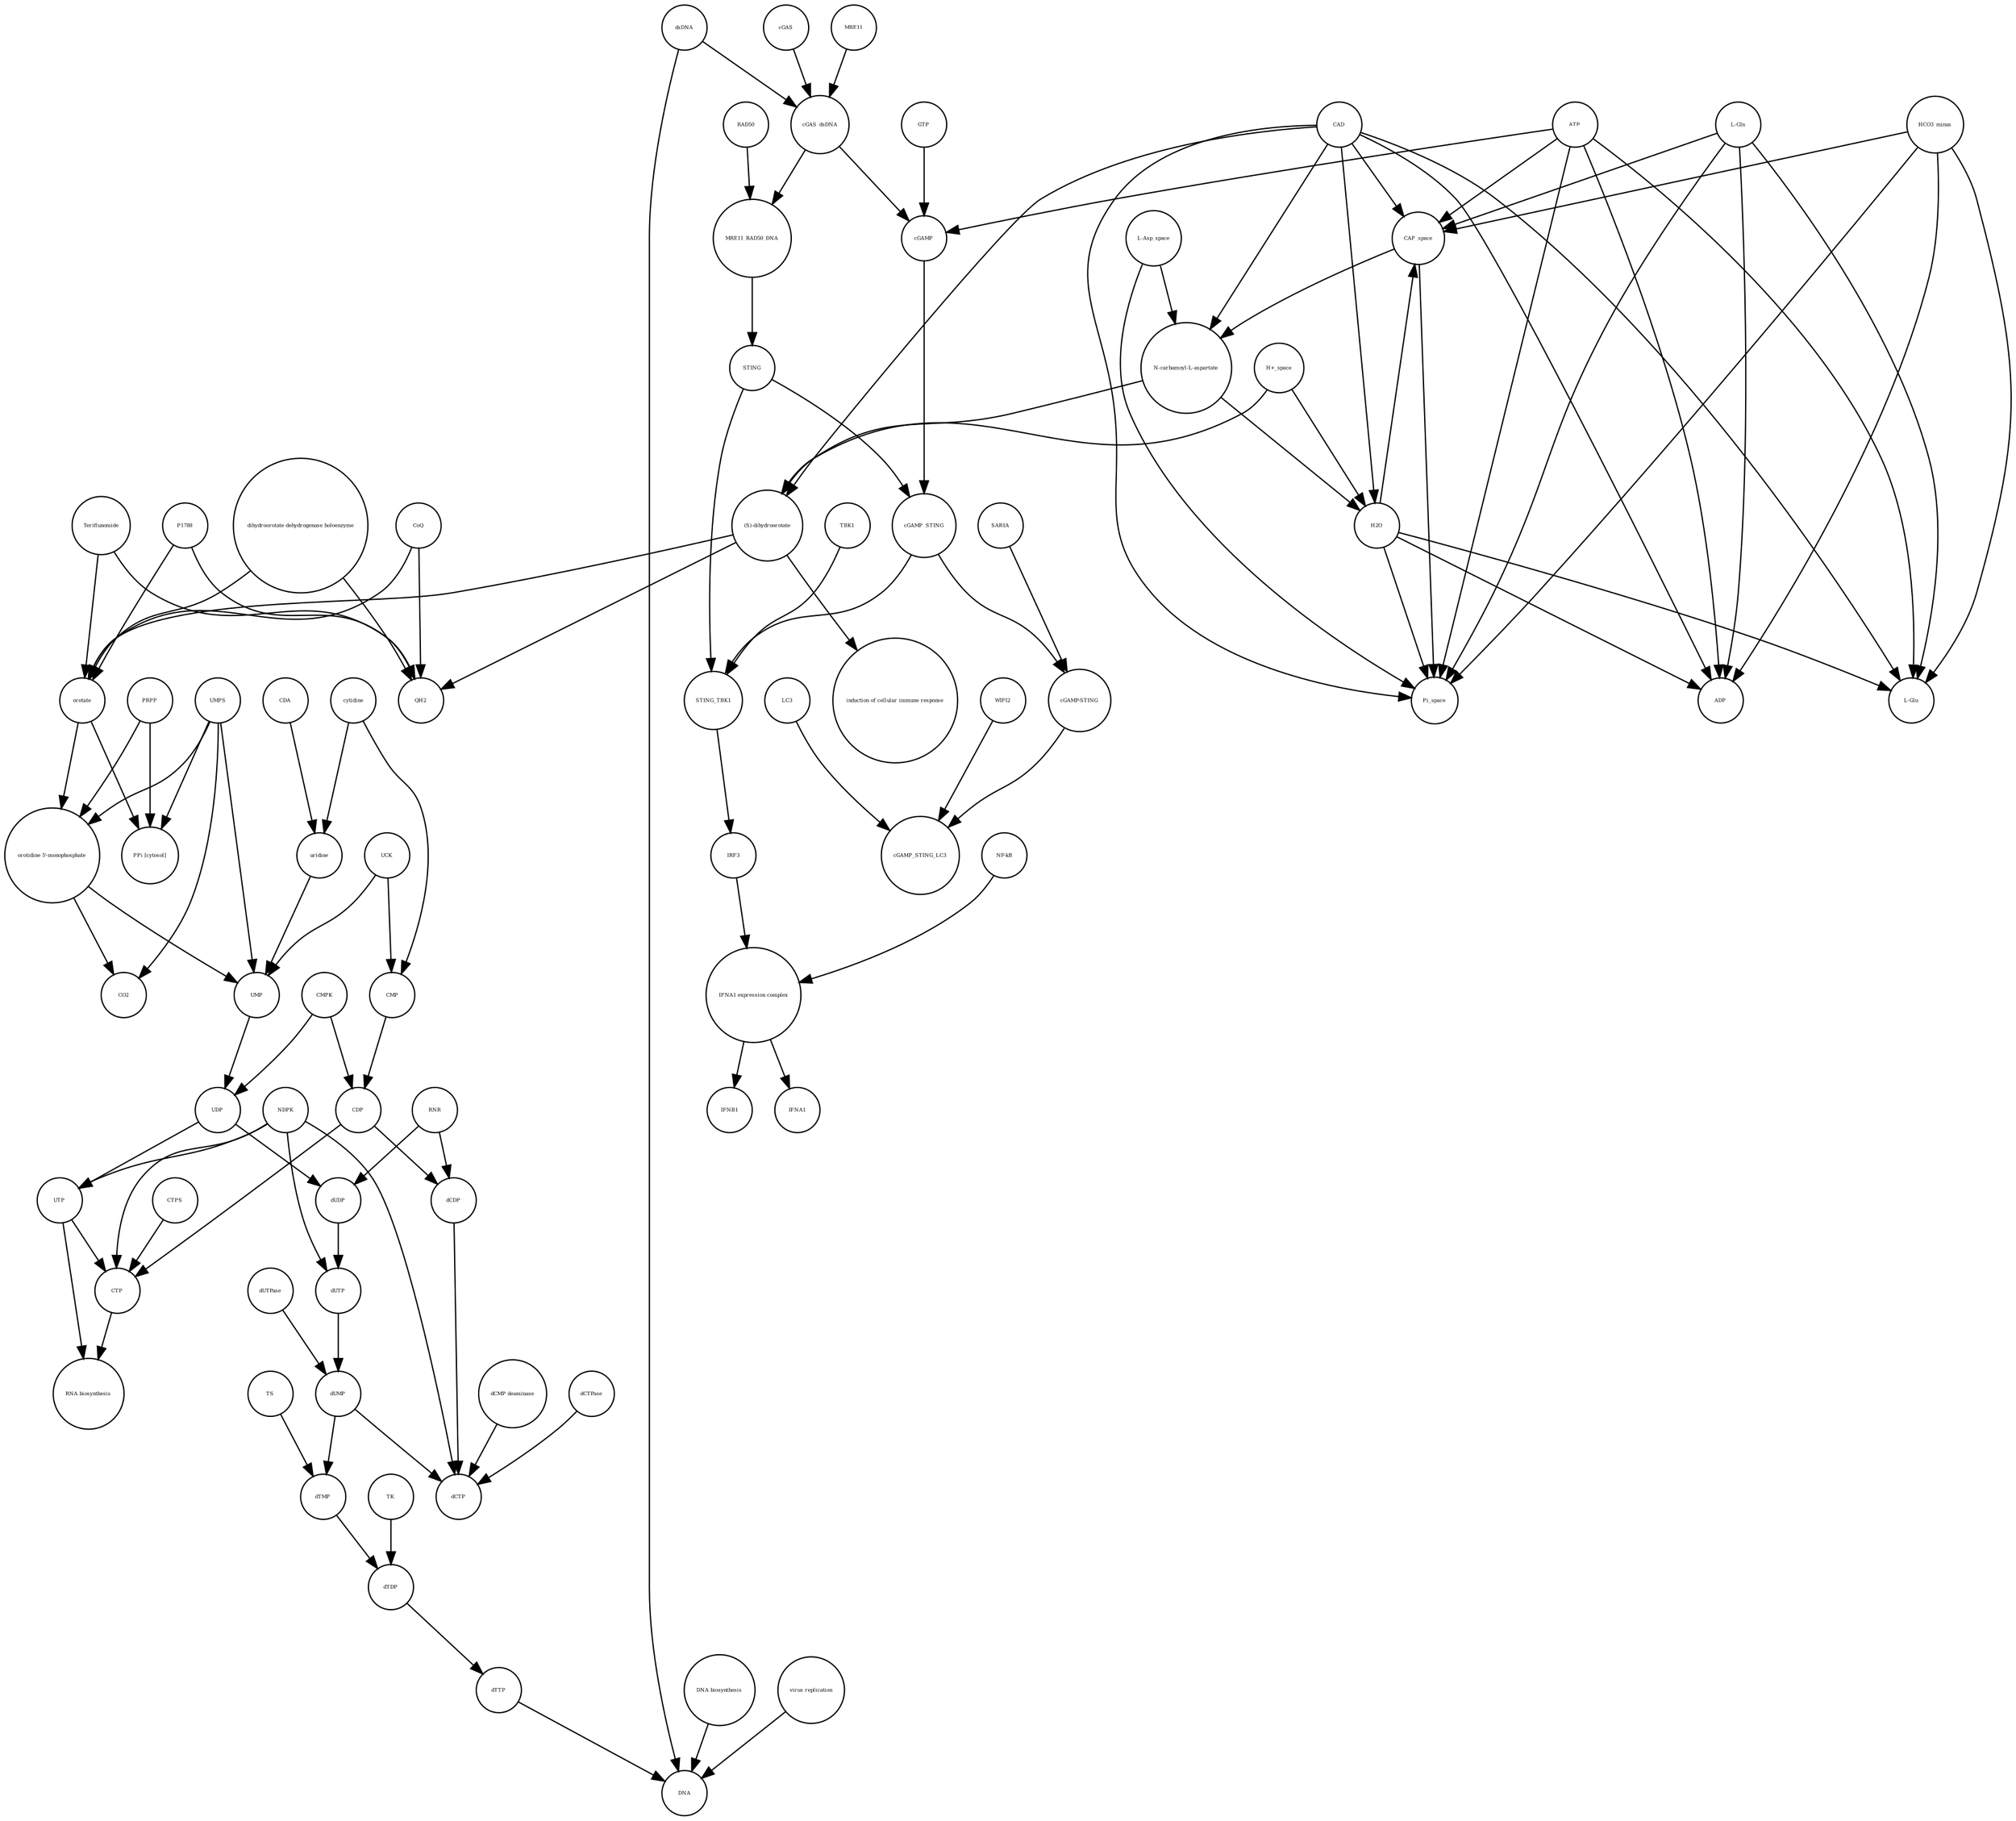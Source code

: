 strict digraph  {
UTP [annotation="", bipartite=0, cls="simple chemical", fontsize=4, label=UTP, shape=circle];
"RNA biosynthesis" [annotation="urn_miriam_obo.go_GO%3A0032774", bipartite=0, cls=phenotype, fontsize=4, label="RNA biosynthesis", shape=circle];
CTP [annotation="", bipartite=0, cls="simple chemical", fontsize=4, label=CTP, shape=circle];
"(S)-dihydroorotate" [annotation="", bipartite=0, cls="simple chemical", fontsize=4, label="(S)-dihydroorotate", shape=circle];
"induction of cellular immune response" [annotation="", bipartite=0, cls=phenotype, fontsize=4, label="induction of cellular immune response", shape=circle];
"L-Glu" [annotation="", bipartite=0, cls="simple chemical", fontsize=4, label="L-Glu", shape=circle];
MRE11 [annotation="", bipartite=0, cls="macromolecule multimer", fontsize=4, label=MRE11, shape=circle];
cGAMP [annotation="", bipartite=0, cls="simple chemical", fontsize=4, label=cGAMP, shape=circle];
dUDP [annotation="", bipartite=0, cls="simple chemical", fontsize=4, label=dUDP, shape=circle];
STING [annotation="", bipartite=0, cls="macromolecule multimer", fontsize=4, label=STING, shape=circle];
"orotidine 5'-monophosphate" [annotation="", bipartite=0, cls="simple chemical", fontsize=4, label="orotidine 5'-monophosphate", shape=circle];
dTDP [annotation="", bipartite=0, cls="simple chemical", fontsize=4, label=dTDP, shape=circle];
CTPS [annotation="", bipartite=0, cls=macromolecule, fontsize=4, label=CTPS, shape=circle];
CoQ [annotation="", bipartite=0, cls="simple chemical", fontsize=4, label=CoQ, shape=circle];
CAP_space [annotation="", bipartite=0, cls="simple chemical", fontsize=4, label=CAP_space, shape=circle];
HCO3_minus [annotation="", bipartite=0, cls="simple chemical", fontsize=4, label=HCO3_minus, shape=circle];
cytidine [annotation="", bipartite=0, cls="simple chemical", fontsize=4, label=cytidine, shape=circle];
"N-carbamoyl-L-aspartate" [annotation="", bipartite=0, cls="simple chemical", fontsize=4, label="N-carbamoyl-L-aspartate", shape=circle];
Teriflunomide [annotation="", bipartite=0, cls="simple chemical", fontsize=4, label=Teriflunomide, shape=circle];
CAD [annotation="", bipartite=0, cls=macromolecule, fontsize=4, label=CAD, shape=circle];
NDPK [annotation="", bipartite=0, cls=macromolecule, fontsize=4, label=NDPK, shape=circle];
dCDP [annotation="", bipartite=0, cls="simple chemical", fontsize=4, label=dCDP, shape=circle];
CDA [annotation="", bipartite=0, cls=macromolecule, fontsize=4, label=CDA, shape=circle];
cGAMP_STING [annotation="", bipartite=0, cls=complex, fontsize=4, label=cGAMP_STING, shape=circle];
dUTP [annotation="", bipartite=0, cls="simple chemical", fontsize=4, label=dUTP, shape=circle];
ATP [annotation="", bipartite=0, cls="simple chemical", fontsize=4, label=ATP, shape=circle];
CO2 [annotation="", bipartite=0, cls="simple chemical", fontsize=4, label=CO2, shape=circle];
RNR [annotation="", bipartite=0, cls=macromolecule, fontsize=4, label=RNR, shape=circle];
"dCMP deaminase" [annotation="", bipartite=0, cls=macromolecule, fontsize=4, label="dCMP deaminase", shape=circle];
CDP [annotation="", bipartite=0, cls="simple chemical", fontsize=4, label=CDP, shape=circle];
dTTP [annotation="", bipartite=0, cls="simple chemical", fontsize=4, label=dTTP, shape=circle];
IRF3 [annotation="", bipartite=0, cls="macromolecule multimer", fontsize=4, label=IRF3, shape=circle];
dUMP [annotation="", bipartite=0, cls="simple chemical", fontsize=4, label=dUMP, shape=circle];
UMPS [annotation="", bipartite=0, cls="macromolecule multimer", fontsize=4, label=UMPS, shape=circle];
dUTPase [annotation="", bipartite=0, cls=macromolecule, fontsize=4, label=dUTPase, shape=circle];
IFNA1 [annotation="", bipartite=0, cls="nucleic acid feature", fontsize=4, label=IFNA1, shape=circle];
LC3 [annotation="", bipartite=0, cls=macromolecule, fontsize=4, label=LC3, shape=circle];
H2O [annotation="", bipartite=0, cls="simple chemical", fontsize=4, label=H2O, shape=circle];
"H+_space" [annotation="", bipartite=0, cls="simple chemical", fontsize=4, label="H+_space", shape=circle];
UDP [annotation="", bipartite=0, cls="simple chemical", fontsize=4, label=UDP, shape=circle];
QH2 [annotation="", bipartite=0, cls="simple chemical", fontsize=4, label=QH2, shape=circle];
TS [annotation="", bipartite=0, cls=macromolecule, fontsize=4, label=TS, shape=circle];
uridine [annotation="", bipartite=0, cls="simple chemical", fontsize=4, label=uridine, shape=circle];
dTMP [annotation="", bipartite=0, cls="simple chemical", fontsize=4, label=dTMP, shape=circle];
cGAS [annotation="", bipartite=0, cls=macromolecule, fontsize=4, label=cGAS, shape=circle];
TK [annotation="", bipartite=0, cls=macromolecule, fontsize=4, label=TK, shape=circle];
dsDNA [annotation="", bipartite=0, cls="simple chemical", fontsize=4, label=dsDNA, shape=circle];
PRPP [annotation="", bipartite=0, cls="simple chemical", fontsize=4, label=PRPP, shape=circle];
UMP [annotation="", bipartite=0, cls="simple chemical", fontsize=4, label=UMP, shape=circle];
TBK1 [annotation="", bipartite=0, cls=macromolecule, fontsize=4, label=TBK1, shape=circle];
"DNA biosynthesis" [annotation="urn_miriam_obo.go_GO%3A0071897", bipartite=0, cls=phenotype, fontsize=4, label="DNA biosynthesis", shape=circle];
DNA [annotation="", bipartite=0, cls="nucleic acid feature", fontsize=4, label=DNA, shape=circle];
"cGAMP-STING" [annotation="", bipartite=0, cls=complex, fontsize=4, label="cGAMP-STING", shape=circle];
Pi_space [annotation="", bipartite=0, cls="simple chemical", fontsize=4, label=Pi_space, shape=circle];
WIPI2 [annotation="", bipartite=0, cls=macromolecule, fontsize=4, label=WIPI2, shape=circle];
CMP [annotation="", bipartite=0, cls="simple chemical", fontsize=4, label=CMP, shape=circle];
"L-Asp_space" [annotation="", bipartite=0, cls="simple chemical", fontsize=4, label="L-Asp_space", shape=circle];
MRE11_RAD50_DNA [annotation="", bipartite=0, cls=complex, fontsize=4, label=MRE11_RAD50_DNA, shape=circle];
P1788 [annotation="", bipartite=0, cls="simple chemical", fontsize=4, label=P1788, shape=circle];
SAR1A [annotation="", bipartite=0, cls=macromolecule, fontsize=4, label=SAR1A, shape=circle];
STING_TBK1 [annotation="", bipartite=0, cls=complex, fontsize=4, label=STING_TBK1, shape=circle];
ADP [annotation="", bipartite=0, cls="simple chemical", fontsize=4, label=ADP, shape=circle];
RAD50 [annotation="", bipartite=0, cls="macromolecule multimer", fontsize=4, label=RAD50, shape=circle];
dCTPase [annotation="", bipartite=0, cls=macromolecule, fontsize=4, label=dCTPase, shape=circle];
orotate [annotation="", bipartite=0, cls="simple chemical", fontsize=4, label=orotate, shape=circle];
"PPi [cytosol]" [annotation="", bipartite=0, cls="simple chemical", fontsize=4, label="PPi [cytosol]", shape=circle];
"virus replication" [annotation="", bipartite=0, cls=phenotype, fontsize=4, label="virus replication", shape=circle];
CMPK [annotation="", bipartite=0, cls=macromolecule, fontsize=4, label=CMPK, shape=circle];
cGAS_dsDNA [annotation="", bipartite=0, cls=complex, fontsize=4, label=cGAS_dsDNA, shape=circle];
dCTP [annotation="", bipartite=0, cls="simple chemical", fontsize=4, label=dCTP, shape=circle];
GTP [annotation="", bipartite=0, cls="simple chemical", fontsize=4, label=GTP, shape=circle];
"NF-kB" [annotation="", bipartite=0, cls=complex, fontsize=4, label="NF-kB", shape=circle];
"IFNA1 expression complex" [annotation="", bipartite=0, cls=complex, fontsize=4, label="IFNA1 expression complex", shape=circle];
cGAMP_STING_LC3 [annotation="", bipartite=0, cls=complex, fontsize=4, label=cGAMP_STING_LC3, shape=circle];
"L-Gln" [annotation="", bipartite=0, cls="simple chemical", fontsize=4, label="L-Gln", shape=circle];
"dihydroorotate dehydrogenase holoenzyme" [annotation="", bipartite=0, cls="simple chemical", fontsize=4, label="dihydroorotate dehydrogenase holoenzyme", shape=circle];
UCK [annotation="", bipartite=0, cls=macromolecule, fontsize=4, label=UCK, shape=circle];
IFNB1 [annotation="", bipartite=0, cls="nucleic acid feature", fontsize=4, label=IFNB1, shape=circle];
UTP -> "RNA biosynthesis"  [annotation="", interaction_type="necessary stimulation"];
UTP -> CTP  [annotation="", interaction_type=production];
CTP -> "RNA biosynthesis"  [annotation="", interaction_type="necessary stimulation"];
"(S)-dihydroorotate" -> "induction of cellular immune response"  [annotation="", interaction_type="necessary stimulation"];
"(S)-dihydroorotate" -> QH2  [annotation="", interaction_type=production];
"(S)-dihydroorotate" -> orotate  [annotation="", interaction_type=production];
MRE11 -> cGAS_dsDNA  [annotation="", interaction_type=production];
cGAMP -> cGAMP_STING  [annotation="", interaction_type=production];
dUDP -> dUTP  [annotation="", interaction_type=production];
STING -> STING_TBK1  [annotation="", interaction_type=production];
STING -> cGAMP_STING  [annotation="", interaction_type=production];
"orotidine 5'-monophosphate" -> UMP  [annotation="", interaction_type=production];
"orotidine 5'-monophosphate" -> CO2  [annotation="", interaction_type=production];
dTDP -> dTTP  [annotation="", interaction_type=production];
CTPS -> CTP  [annotation="", interaction_type=catalysis];
CoQ -> QH2  [annotation="", interaction_type=production];
CoQ -> orotate  [annotation="", interaction_type=production];
CAP_space -> Pi_space  [annotation="", interaction_type=production];
CAP_space -> "N-carbamoyl-L-aspartate"  [annotation="", interaction_type=production];
HCO3_minus -> "L-Glu"  [annotation="", interaction_type=production];
HCO3_minus -> ADP  [annotation="", interaction_type=production];
HCO3_minus -> CAP_space  [annotation="", interaction_type=production];
HCO3_minus -> Pi_space  [annotation="", interaction_type=production];
cytidine -> CMP  [annotation="", interaction_type=production];
cytidine -> uridine  [annotation="", interaction_type=production];
"N-carbamoyl-L-aspartate" -> "(S)-dihydroorotate"  [annotation="", interaction_type=production];
"N-carbamoyl-L-aspartate" -> H2O  [annotation="", interaction_type=production];
Teriflunomide -> QH2  [annotation=urn_miriam_reactome_REACT_1698, interaction_type=inhibition];
Teriflunomide -> orotate  [annotation=urn_miriam_reactome_REACT_1698, interaction_type=inhibition];
CAD -> "(S)-dihydroorotate"  [annotation=urn_miriam_reactome_REACT_1698, interaction_type=catalysis];
CAD -> H2O  [annotation=urn_miriam_reactome_REACT_1698, interaction_type=catalysis];
CAD -> "N-carbamoyl-L-aspartate"  [annotation=urn_miriam_reactome_REACT_1698, interaction_type=catalysis];
CAD -> Pi_space  [annotation=urn_miriam_reactome_REACT_1698, interaction_type=catalysis];
CAD -> "L-Glu"  [annotation=urn_miriam_reactome_REACT_1698, interaction_type=catalysis];
CAD -> ADP  [annotation=urn_miriam_reactome_REACT_1698, interaction_type=catalysis];
CAD -> CAP_space  [annotation=urn_miriam_reactome_REACT_1698, interaction_type=catalysis];
NDPK -> CTP  [annotation="", interaction_type=catalysis];
NDPK -> dUTP  [annotation="", interaction_type=catalysis];
NDPK -> UTP  [annotation="", interaction_type=catalysis];
NDPK -> dCTP  [annotation="", interaction_type=catalysis];
dCDP -> dCTP  [annotation="", interaction_type=production];
CDA -> uridine  [annotation="", interaction_type=catalysis];
cGAMP_STING -> "cGAMP-STING"  [annotation="", interaction_type=production];
cGAMP_STING -> STING_TBK1  [annotation="", interaction_type=production];
dUTP -> dUMP  [annotation="", interaction_type=production];
ATP -> cGAMP  [annotation="", interaction_type=production];
ATP -> "L-Glu"  [annotation="", interaction_type=production];
ATP -> ADP  [annotation="", interaction_type=production];
ATP -> CAP_space  [annotation="", interaction_type=production];
ATP -> Pi_space  [annotation="", interaction_type=production];
RNR -> dUDP  [annotation="", interaction_type=catalysis];
RNR -> dCDP  [annotation="", interaction_type=catalysis];
"dCMP deaminase" -> dCTP  [annotation="", interaction_type=catalysis];
CDP -> CTP  [annotation="", interaction_type=production];
CDP -> dCDP  [annotation="", interaction_type=production];
dTTP -> DNA  [annotation="", interaction_type=production];
IRF3 -> "IFNA1 expression complex"  [annotation="", interaction_type=production];
dUMP -> dTMP  [annotation="", interaction_type=production];
dUMP -> dCTP  [annotation="", interaction_type=production];
UMPS -> UMP  [annotation=urn_miriam_reactome_REACT_1698, interaction_type=catalysis];
UMPS -> CO2  [annotation=urn_miriam_reactome_REACT_1698, interaction_type=catalysis];
UMPS -> "PPi [cytosol]"  [annotation=urn_miriam_reactome_REACT_1698, interaction_type=catalysis];
UMPS -> "orotidine 5'-monophosphate"  [annotation=urn_miriam_reactome_REACT_1698, interaction_type=catalysis];
dUTPase -> dUMP  [annotation="", interaction_type=catalysis];
LC3 -> cGAMP_STING_LC3  [annotation="", interaction_type=production];
H2O -> "L-Glu"  [annotation="", interaction_type=production];
H2O -> ADP  [annotation="", interaction_type=production];
H2O -> CAP_space  [annotation="", interaction_type=production];
H2O -> Pi_space  [annotation="", interaction_type=production];
"H+_space" -> "(S)-dihydroorotate"  [annotation="", interaction_type=production];
"H+_space" -> H2O  [annotation="", interaction_type=production];
UDP -> dUDP  [annotation="", interaction_type=production];
UDP -> UTP  [annotation="", interaction_type=production];
TS -> dTMP  [annotation="", interaction_type=catalysis];
uridine -> UMP  [annotation="", interaction_type=production];
dTMP -> dTDP  [annotation="", interaction_type=production];
cGAS -> cGAS_dsDNA  [annotation="", interaction_type=production];
TK -> dTDP  [annotation="", interaction_type=catalysis];
dsDNA -> cGAS_dsDNA  [annotation="", interaction_type=production];
dsDNA -> DNA  [annotation="", interaction_type=production];
PRPP -> "PPi [cytosol]"  [annotation="", interaction_type=production];
PRPP -> "orotidine 5'-monophosphate"  [annotation="", interaction_type=production];
UMP -> UDP  [annotation="", interaction_type=production];
TBK1 -> STING_TBK1  [annotation="", interaction_type=production];
"DNA biosynthesis" -> DNA  [annotation="", interaction_type=catalysis];
"cGAMP-STING" -> cGAMP_STING_LC3  [annotation="", interaction_type=production];
WIPI2 -> cGAMP_STING_LC3  [annotation="", interaction_type=catalysis];
CMP -> CDP  [annotation="", interaction_type=production];
"L-Asp_space" -> Pi_space  [annotation="", interaction_type=production];
"L-Asp_space" -> "N-carbamoyl-L-aspartate"  [annotation="", interaction_type=production];
MRE11_RAD50_DNA -> STING  [annotation="", interaction_type=catalysis];
P1788 -> QH2  [annotation=urn_miriam_reactome_REACT_1698, interaction_type=inhibition];
P1788 -> orotate  [annotation=urn_miriam_reactome_REACT_1698, interaction_type=inhibition];
SAR1A -> "cGAMP-STING"  [annotation="", interaction_type=catalysis];
STING_TBK1 -> IRF3  [annotation="", interaction_type=catalysis];
RAD50 -> MRE11_RAD50_DNA  [annotation="", interaction_type=production];
dCTPase -> dCTP  [annotation="", interaction_type=catalysis];
orotate -> "PPi [cytosol]"  [annotation="", interaction_type=production];
orotate -> "orotidine 5'-monophosphate"  [annotation="", interaction_type=production];
"virus replication" -> DNA  [annotation="", interaction_type=inhibition];
CMPK -> UDP  [annotation="", interaction_type=catalysis];
CMPK -> CDP  [annotation="", interaction_type=catalysis];
cGAS_dsDNA -> cGAMP  [annotation="", interaction_type=catalysis];
cGAS_dsDNA -> MRE11_RAD50_DNA  [annotation="", interaction_type=production];
GTP -> cGAMP  [annotation="", interaction_type=production];
"NF-kB" -> "IFNA1 expression complex"  [annotation="", interaction_type=production];
"IFNA1 expression complex" -> IFNA1  [annotation="", interaction_type=stimulation];
"IFNA1 expression complex" -> IFNB1  [annotation="", interaction_type=stimulation];
"L-Gln" -> "L-Glu"  [annotation="", interaction_type=production];
"L-Gln" -> ADP  [annotation="", interaction_type=production];
"L-Gln" -> CAP_space  [annotation="", interaction_type=production];
"L-Gln" -> Pi_space  [annotation="", interaction_type=production];
"dihydroorotate dehydrogenase holoenzyme" -> QH2  [annotation=urn_miriam_reactome_REACT_1698, interaction_type=catalysis];
"dihydroorotate dehydrogenase holoenzyme" -> orotate  [annotation=urn_miriam_reactome_REACT_1698, interaction_type=catalysis];
UCK -> UMP  [annotation="", interaction_type=catalysis];
UCK -> CMP  [annotation="", interaction_type=catalysis];
}
